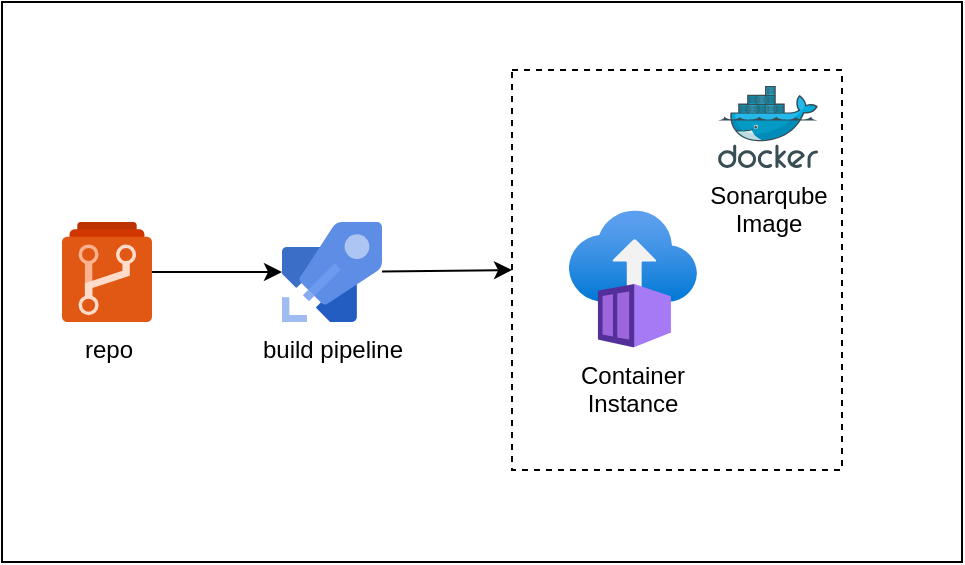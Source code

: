 <mxfile>
    <diagram id="pR3fyoBh1hvgfnakp2xA" name="Page-1">
        <mxGraphModel dx="606" dy="470" grid="1" gridSize="10" guides="1" tooltips="1" connect="1" arrows="1" fold="1" page="1" pageScale="1" pageWidth="850" pageHeight="1100" math="0" shadow="0">
            <root>
                <mxCell id="0"/>
                <mxCell id="1" parent="0"/>
                <mxCell id="13" value="" style="rounded=0;whiteSpace=wrap;html=1;" vertex="1" parent="1">
                    <mxGeometry x="80" y="120" width="480" height="280" as="geometry"/>
                </mxCell>
                <mxCell id="10" style="edgeStyle=none;html=1;entryX=0;entryY=0.5;entryDx=0;entryDy=0;" edge="1" parent="1" source="2" target="7">
                    <mxGeometry relative="1" as="geometry"/>
                </mxCell>
                <mxCell id="2" value="build pipeline" style="sketch=0;aspect=fixed;html=1;points=[];align=center;image;fontSize=12;image=img/lib/mscae/Azure_Pipelines.svg;" vertex="1" parent="1">
                    <mxGeometry x="220" y="230" width="50" height="50" as="geometry"/>
                </mxCell>
                <mxCell id="9" style="edgeStyle=none;html=1;" edge="1" parent="1" source="4" target="2">
                    <mxGeometry relative="1" as="geometry"/>
                </mxCell>
                <mxCell id="4" value="repo" style="sketch=0;aspect=fixed;html=1;points=[];align=center;image;fontSize=12;image=img/lib/mscae/Azure_Repos.svg;" vertex="1" parent="1">
                    <mxGeometry x="110" y="230" width="45" height="50" as="geometry"/>
                </mxCell>
                <mxCell id="8" value="" style="group;dashed=1;dashPattern=1 4;" vertex="1" connectable="0" parent="1">
                    <mxGeometry x="335" y="154" width="165" height="200" as="geometry"/>
                </mxCell>
                <mxCell id="7" value="" style="rounded=0;whiteSpace=wrap;html=1;dashed=1;" vertex="1" parent="8">
                    <mxGeometry width="165" height="200" as="geometry"/>
                </mxCell>
                <mxCell id="3" value="Sonarqube &lt;br&gt;Image" style="sketch=0;aspect=fixed;html=1;points=[];align=center;image;fontSize=12;image=img/lib/mscae/Docker.svg;" vertex="1" parent="8">
                    <mxGeometry x="103.039" y="8" width="50" height="41" as="geometry"/>
                </mxCell>
                <mxCell id="5" value="Container &lt;br&gt;Instance" style="aspect=fixed;html=1;points=[];align=center;image;fontSize=12;image=img/lib/azure2/containers/Container_Instances.svg;" vertex="1" parent="8">
                    <mxGeometry x="28.448" y="70" width="64" height="69" as="geometry"/>
                </mxCell>
            </root>
        </mxGraphModel>
    </diagram>
</mxfile>